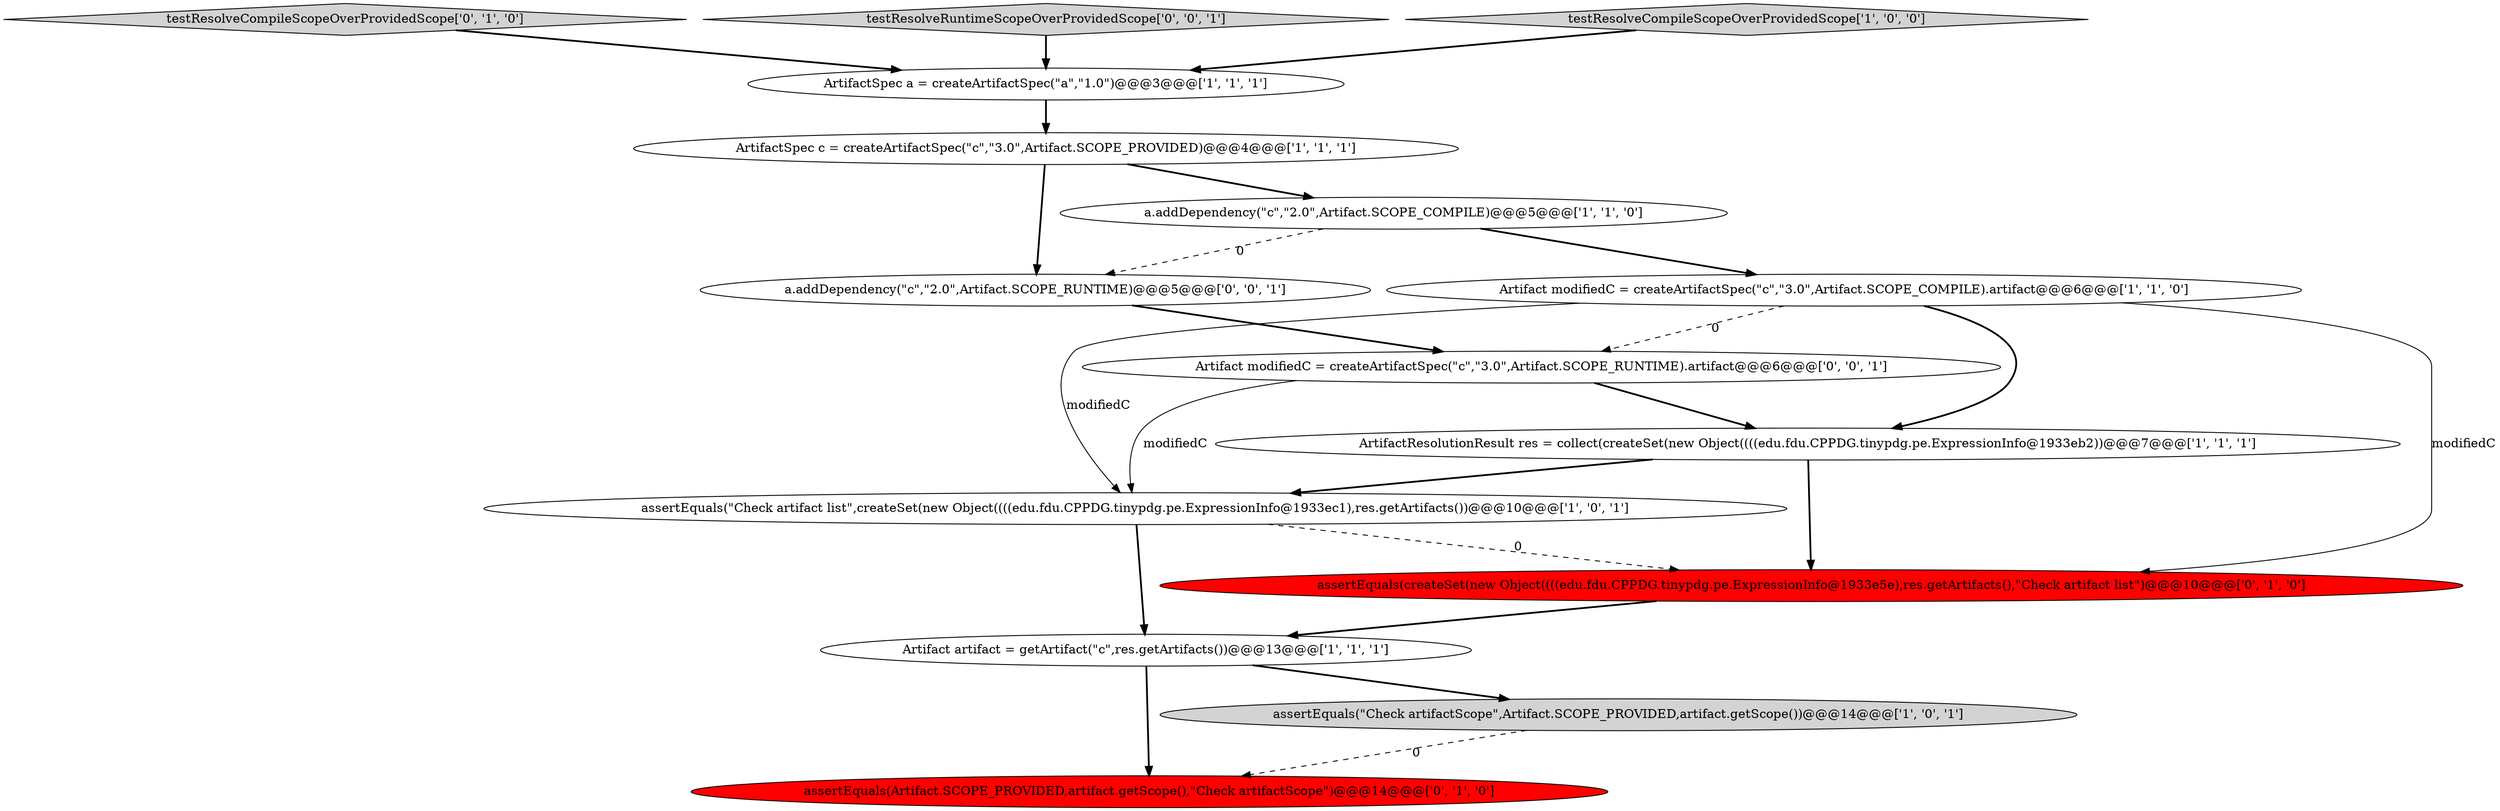 digraph {
5 [style = filled, label = "ArtifactSpec c = createArtifactSpec(\"c\",\"3.0\",Artifact.SCOPE_PROVIDED)@@@4@@@['1', '1', '1']", fillcolor = white, shape = ellipse image = "AAA0AAABBB1BBB"];
9 [style = filled, label = "testResolveCompileScopeOverProvidedScope['0', '1', '0']", fillcolor = lightgray, shape = diamond image = "AAA0AAABBB2BBB"];
3 [style = filled, label = "ArtifactSpec a = createArtifactSpec(\"a\",\"1.0\")@@@3@@@['1', '1', '1']", fillcolor = white, shape = ellipse image = "AAA0AAABBB1BBB"];
6 [style = filled, label = "Artifact modifiedC = createArtifactSpec(\"c\",\"3.0\",Artifact.SCOPE_COMPILE).artifact@@@6@@@['1', '1', '0']", fillcolor = white, shape = ellipse image = "AAA0AAABBB1BBB"];
11 [style = filled, label = "assertEquals(Artifact.SCOPE_PROVIDED,artifact.getScope(),\"Check artifactScope\")@@@14@@@['0', '1', '0']", fillcolor = red, shape = ellipse image = "AAA1AAABBB2BBB"];
12 [style = filled, label = "testResolveRuntimeScopeOverProvidedScope['0', '0', '1']", fillcolor = lightgray, shape = diamond image = "AAA0AAABBB3BBB"];
13 [style = filled, label = "Artifact modifiedC = createArtifactSpec(\"c\",\"3.0\",Artifact.SCOPE_RUNTIME).artifact@@@6@@@['0', '0', '1']", fillcolor = white, shape = ellipse image = "AAA0AAABBB3BBB"];
14 [style = filled, label = "a.addDependency(\"c\",\"2.0\",Artifact.SCOPE_RUNTIME)@@@5@@@['0', '0', '1']", fillcolor = white, shape = ellipse image = "AAA0AAABBB3BBB"];
10 [style = filled, label = "assertEquals(createSet(new Object((((edu.fdu.CPPDG.tinypdg.pe.ExpressionInfo@1933e5e),res.getArtifacts(),\"Check artifact list\")@@@10@@@['0', '1', '0']", fillcolor = red, shape = ellipse image = "AAA1AAABBB2BBB"];
0 [style = filled, label = "a.addDependency(\"c\",\"2.0\",Artifact.SCOPE_COMPILE)@@@5@@@['1', '1', '0']", fillcolor = white, shape = ellipse image = "AAA0AAABBB1BBB"];
7 [style = filled, label = "ArtifactResolutionResult res = collect(createSet(new Object((((edu.fdu.CPPDG.tinypdg.pe.ExpressionInfo@1933eb2))@@@7@@@['1', '1', '1']", fillcolor = white, shape = ellipse image = "AAA0AAABBB1BBB"];
8 [style = filled, label = "assertEquals(\"Check artifact list\",createSet(new Object((((edu.fdu.CPPDG.tinypdg.pe.ExpressionInfo@1933ec1),res.getArtifacts())@@@10@@@['1', '0', '1']", fillcolor = white, shape = ellipse image = "AAA0AAABBB1BBB"];
1 [style = filled, label = "Artifact artifact = getArtifact(\"c\",res.getArtifacts())@@@13@@@['1', '1', '1']", fillcolor = white, shape = ellipse image = "AAA0AAABBB1BBB"];
2 [style = filled, label = "testResolveCompileScopeOverProvidedScope['1', '0', '0']", fillcolor = lightgray, shape = diamond image = "AAA0AAABBB1BBB"];
4 [style = filled, label = "assertEquals(\"Check artifactScope\",Artifact.SCOPE_PROVIDED,artifact.getScope())@@@14@@@['1', '0', '1']", fillcolor = lightgray, shape = ellipse image = "AAA0AAABBB1BBB"];
1->4 [style = bold, label=""];
8->10 [style = dashed, label="0"];
0->6 [style = bold, label=""];
7->10 [style = bold, label=""];
2->3 [style = bold, label=""];
5->14 [style = bold, label=""];
7->8 [style = bold, label=""];
1->11 [style = bold, label=""];
0->14 [style = dashed, label="0"];
8->1 [style = bold, label=""];
6->10 [style = solid, label="modifiedC"];
3->5 [style = bold, label=""];
6->13 [style = dashed, label="0"];
5->0 [style = bold, label=""];
13->7 [style = bold, label=""];
9->3 [style = bold, label=""];
12->3 [style = bold, label=""];
14->13 [style = bold, label=""];
4->11 [style = dashed, label="0"];
6->7 [style = bold, label=""];
10->1 [style = bold, label=""];
13->8 [style = solid, label="modifiedC"];
6->8 [style = solid, label="modifiedC"];
}
